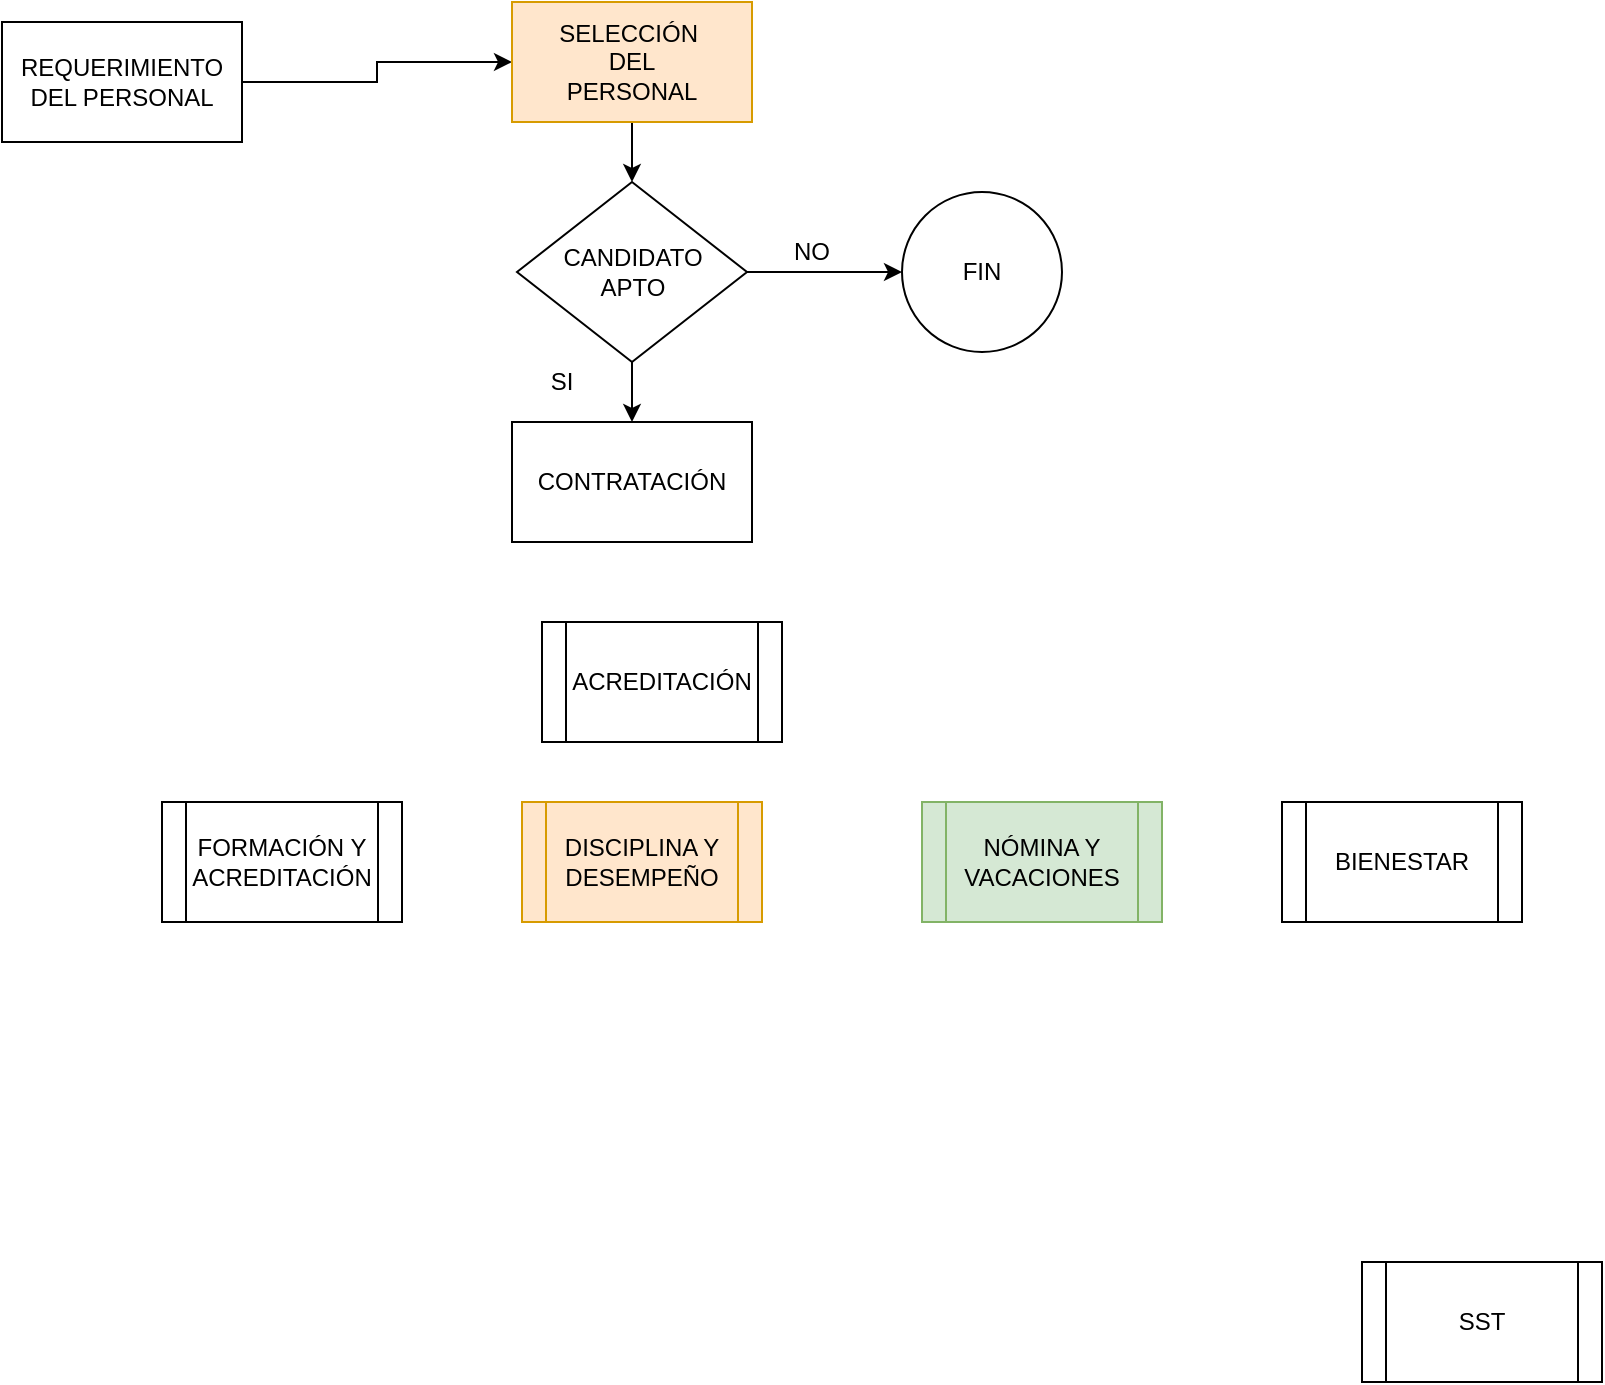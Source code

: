 <mxfile version="20.1.2" type="github">
  <diagram id="T0ilVsNC7wKxDNPLaUD6" name="Page-1">
    <mxGraphModel dx="1014" dy="591" grid="1" gridSize="10" guides="1" tooltips="1" connect="1" arrows="1" fold="1" page="1" pageScale="1" pageWidth="850" pageHeight="1100" math="0" shadow="0">
      <root>
        <mxCell id="0" />
        <mxCell id="1" parent="0" />
        <mxCell id="-1c-Uow--uqYdpP_RSEN-9" style="edgeStyle=orthogonalEdgeStyle;rounded=0;orthogonalLoop=1;jettySize=auto;html=1;exitX=1;exitY=0.5;exitDx=0;exitDy=0;" edge="1" parent="1" source="-1c-Uow--uqYdpP_RSEN-1" target="-1c-Uow--uqYdpP_RSEN-8">
          <mxGeometry relative="1" as="geometry" />
        </mxCell>
        <mxCell id="-1c-Uow--uqYdpP_RSEN-1" value="REQUERIMIENTO DEL PERSONAL" style="rounded=0;whiteSpace=wrap;html=1;" vertex="1" parent="1">
          <mxGeometry x="60" y="130" width="120" height="60" as="geometry" />
        </mxCell>
        <mxCell id="-1c-Uow--uqYdpP_RSEN-11" style="edgeStyle=orthogonalEdgeStyle;rounded=0;orthogonalLoop=1;jettySize=auto;html=1;exitX=1;exitY=0.5;exitDx=0;exitDy=0;" edge="1" parent="1" source="-1c-Uow--uqYdpP_RSEN-2" target="-1c-Uow--uqYdpP_RSEN-4">
          <mxGeometry relative="1" as="geometry" />
        </mxCell>
        <mxCell id="-1c-Uow--uqYdpP_RSEN-12" style="edgeStyle=orthogonalEdgeStyle;rounded=0;orthogonalLoop=1;jettySize=auto;html=1;exitX=0.5;exitY=1;exitDx=0;exitDy=0;entryX=0.5;entryY=0;entryDx=0;entryDy=0;" edge="1" parent="1" source="-1c-Uow--uqYdpP_RSEN-2" target="-1c-Uow--uqYdpP_RSEN-6">
          <mxGeometry relative="1" as="geometry" />
        </mxCell>
        <mxCell id="-1c-Uow--uqYdpP_RSEN-2" value="CANDIDATO&lt;br&gt;APTO" style="rhombus;whiteSpace=wrap;html=1;" vertex="1" parent="1">
          <mxGeometry x="317.5" y="210" width="115" height="90" as="geometry" />
        </mxCell>
        <mxCell id="-1c-Uow--uqYdpP_RSEN-4" value="FIN" style="ellipse;whiteSpace=wrap;html=1;aspect=fixed;" vertex="1" parent="1">
          <mxGeometry x="510" y="215" width="80" height="80" as="geometry" />
        </mxCell>
        <mxCell id="-1c-Uow--uqYdpP_RSEN-6" value="CONTRATACIÓN" style="rounded=0;whiteSpace=wrap;html=1;" vertex="1" parent="1">
          <mxGeometry x="315" y="330" width="120" height="60" as="geometry" />
        </mxCell>
        <mxCell id="-1c-Uow--uqYdpP_RSEN-7" value="ACREDITACIÓN" style="shape=process;whiteSpace=wrap;html=1;backgroundOutline=1;" vertex="1" parent="1">
          <mxGeometry x="330" y="430" width="120" height="60" as="geometry" />
        </mxCell>
        <mxCell id="-1c-Uow--uqYdpP_RSEN-10" style="edgeStyle=orthogonalEdgeStyle;rounded=0;orthogonalLoop=1;jettySize=auto;html=1;exitX=0.5;exitY=1;exitDx=0;exitDy=0;entryX=0.5;entryY=0;entryDx=0;entryDy=0;" edge="1" parent="1" source="-1c-Uow--uqYdpP_RSEN-8" target="-1c-Uow--uqYdpP_RSEN-2">
          <mxGeometry relative="1" as="geometry" />
        </mxCell>
        <mxCell id="-1c-Uow--uqYdpP_RSEN-8" value="SELECCIÓN&amp;nbsp;&lt;br&gt;DEL&lt;br&gt;PERSONAL" style="rounded=0;whiteSpace=wrap;html=1;fillColor=#ffe6cc;strokeColor=#d79b00;" vertex="1" parent="1">
          <mxGeometry x="315" y="120" width="120" height="60" as="geometry" />
        </mxCell>
        <mxCell id="-1c-Uow--uqYdpP_RSEN-14" value="NO" style="text;html=1;strokeColor=none;fillColor=none;align=center;verticalAlign=middle;whiteSpace=wrap;rounded=0;" vertex="1" parent="1">
          <mxGeometry x="435" y="230" width="60" height="30" as="geometry" />
        </mxCell>
        <mxCell id="-1c-Uow--uqYdpP_RSEN-15" value="SI" style="text;html=1;strokeColor=none;fillColor=none;align=center;verticalAlign=middle;whiteSpace=wrap;rounded=0;" vertex="1" parent="1">
          <mxGeometry x="310" y="295" width="60" height="30" as="geometry" />
        </mxCell>
        <mxCell id="-1c-Uow--uqYdpP_RSEN-20" value="NÓMINA Y VACACIONES" style="shape=process;whiteSpace=wrap;html=1;backgroundOutline=1;fillColor=#d5e8d4;strokeColor=#82b366;" vertex="1" parent="1">
          <mxGeometry x="520" y="520" width="120" height="60" as="geometry" />
        </mxCell>
        <mxCell id="-1c-Uow--uqYdpP_RSEN-21" value="DISCIPLINA Y DESEMPEÑO" style="shape=process;whiteSpace=wrap;html=1;backgroundOutline=1;fillColor=#ffe6cc;strokeColor=#d79b00;" vertex="1" parent="1">
          <mxGeometry x="320" y="520" width="120" height="60" as="geometry" />
        </mxCell>
        <mxCell id="-1c-Uow--uqYdpP_RSEN-22" value="BIENESTAR" style="shape=process;whiteSpace=wrap;html=1;backgroundOutline=1;" vertex="1" parent="1">
          <mxGeometry x="700" y="520" width="120" height="60" as="geometry" />
        </mxCell>
        <mxCell id="-1c-Uow--uqYdpP_RSEN-23" value="SST" style="shape=process;whiteSpace=wrap;html=1;backgroundOutline=1;" vertex="1" parent="1">
          <mxGeometry x="740" y="750" width="120" height="60" as="geometry" />
        </mxCell>
        <mxCell id="-1c-Uow--uqYdpP_RSEN-24" value="FORMACIÓN Y ACREDITACIÓN" style="shape=process;whiteSpace=wrap;html=1;backgroundOutline=1;" vertex="1" parent="1">
          <mxGeometry x="140" y="520" width="120" height="60" as="geometry" />
        </mxCell>
      </root>
    </mxGraphModel>
  </diagram>
</mxfile>
